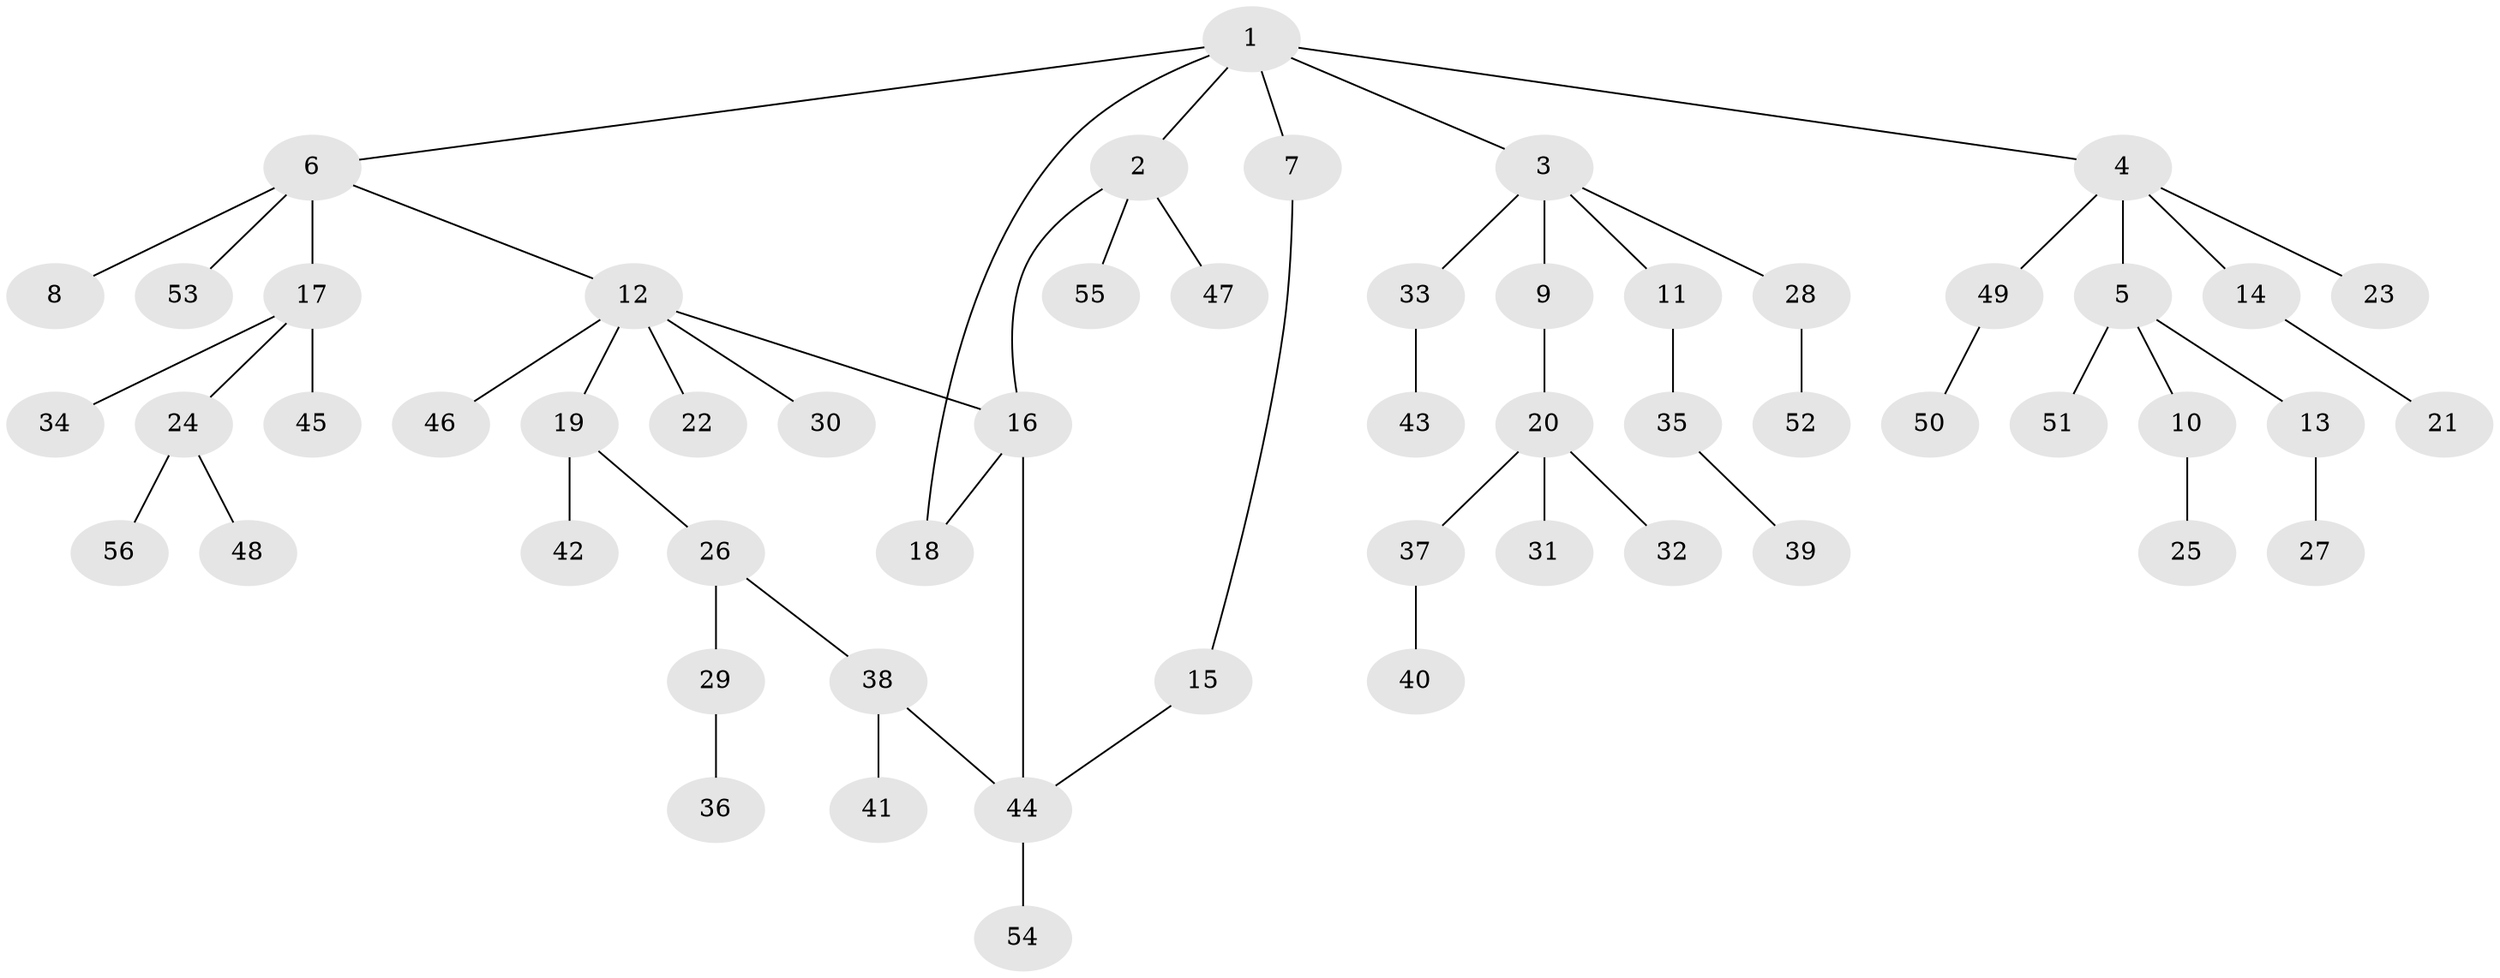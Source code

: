 // Generated by graph-tools (version 1.1) at 2025/49/03/09/25 03:49:27]
// undirected, 56 vertices, 59 edges
graph export_dot {
graph [start="1"]
  node [color=gray90,style=filled];
  1;
  2;
  3;
  4;
  5;
  6;
  7;
  8;
  9;
  10;
  11;
  12;
  13;
  14;
  15;
  16;
  17;
  18;
  19;
  20;
  21;
  22;
  23;
  24;
  25;
  26;
  27;
  28;
  29;
  30;
  31;
  32;
  33;
  34;
  35;
  36;
  37;
  38;
  39;
  40;
  41;
  42;
  43;
  44;
  45;
  46;
  47;
  48;
  49;
  50;
  51;
  52;
  53;
  54;
  55;
  56;
  1 -- 2;
  1 -- 3;
  1 -- 4;
  1 -- 6;
  1 -- 7;
  1 -- 18;
  2 -- 47;
  2 -- 55;
  2 -- 16;
  3 -- 9;
  3 -- 11;
  3 -- 28;
  3 -- 33;
  4 -- 5;
  4 -- 14;
  4 -- 23;
  4 -- 49;
  5 -- 10;
  5 -- 13;
  5 -- 51;
  6 -- 8;
  6 -- 12;
  6 -- 17;
  6 -- 53;
  7 -- 15;
  9 -- 20;
  10 -- 25;
  11 -- 35;
  12 -- 16;
  12 -- 19;
  12 -- 22;
  12 -- 30;
  12 -- 46;
  13 -- 27;
  14 -- 21;
  15 -- 44;
  16 -- 18;
  16 -- 44;
  17 -- 24;
  17 -- 34;
  17 -- 45;
  19 -- 26;
  19 -- 42;
  20 -- 31;
  20 -- 32;
  20 -- 37;
  24 -- 48;
  24 -- 56;
  26 -- 29;
  26 -- 38;
  28 -- 52;
  29 -- 36;
  33 -- 43;
  35 -- 39;
  37 -- 40;
  38 -- 41;
  38 -- 44;
  44 -- 54;
  49 -- 50;
}
